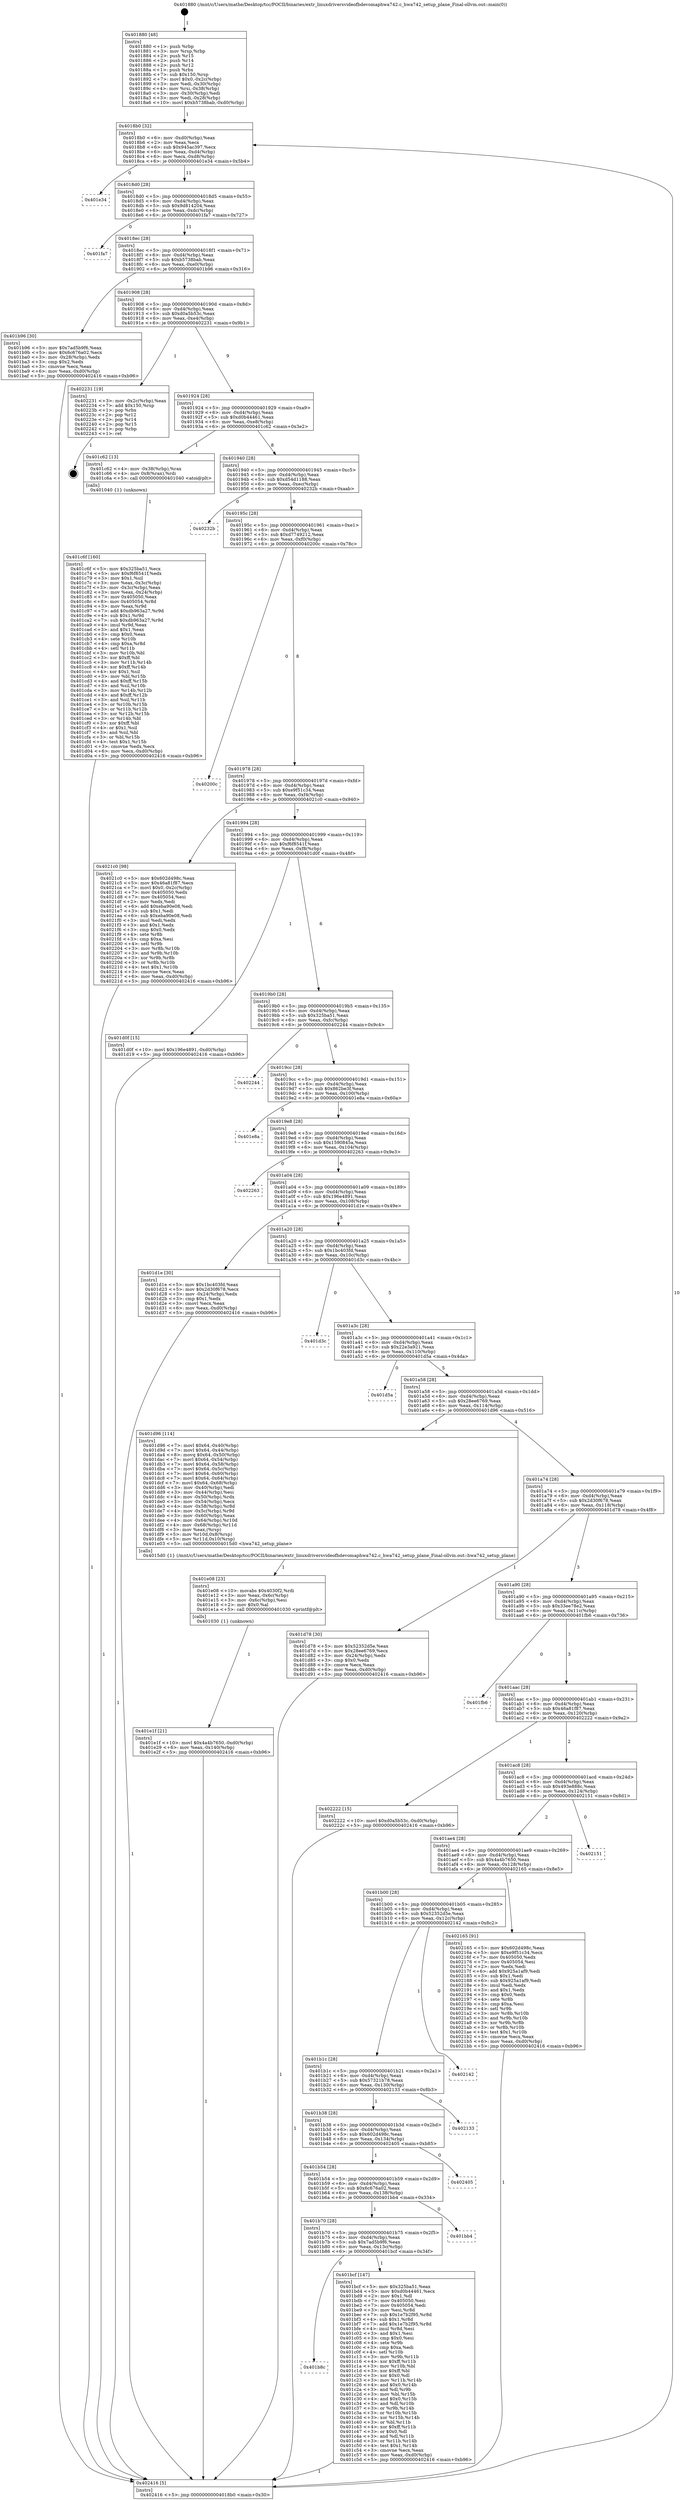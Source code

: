 digraph "0x401880" {
  label = "0x401880 (/mnt/c/Users/mathe/Desktop/tcc/POCII/binaries/extr_linuxdriversvideofbdevomaphwa742.c_hwa742_setup_plane_Final-ollvm.out::main(0))"
  labelloc = "t"
  node[shape=record]

  Entry [label="",width=0.3,height=0.3,shape=circle,fillcolor=black,style=filled]
  "0x4018b0" [label="{
     0x4018b0 [32]\l
     | [instrs]\l
     &nbsp;&nbsp;0x4018b0 \<+6\>: mov -0xd0(%rbp),%eax\l
     &nbsp;&nbsp;0x4018b6 \<+2\>: mov %eax,%ecx\l
     &nbsp;&nbsp;0x4018b8 \<+6\>: sub $0x945ac397,%ecx\l
     &nbsp;&nbsp;0x4018be \<+6\>: mov %eax,-0xd4(%rbp)\l
     &nbsp;&nbsp;0x4018c4 \<+6\>: mov %ecx,-0xd8(%rbp)\l
     &nbsp;&nbsp;0x4018ca \<+6\>: je 0000000000401e34 \<main+0x5b4\>\l
  }"]
  "0x401e34" [label="{
     0x401e34\l
  }", style=dashed]
  "0x4018d0" [label="{
     0x4018d0 [28]\l
     | [instrs]\l
     &nbsp;&nbsp;0x4018d0 \<+5\>: jmp 00000000004018d5 \<main+0x55\>\l
     &nbsp;&nbsp;0x4018d5 \<+6\>: mov -0xd4(%rbp),%eax\l
     &nbsp;&nbsp;0x4018db \<+5\>: sub $0x9d814204,%eax\l
     &nbsp;&nbsp;0x4018e0 \<+6\>: mov %eax,-0xdc(%rbp)\l
     &nbsp;&nbsp;0x4018e6 \<+6\>: je 0000000000401fa7 \<main+0x727\>\l
  }"]
  Exit [label="",width=0.3,height=0.3,shape=circle,fillcolor=black,style=filled,peripheries=2]
  "0x401fa7" [label="{
     0x401fa7\l
  }", style=dashed]
  "0x4018ec" [label="{
     0x4018ec [28]\l
     | [instrs]\l
     &nbsp;&nbsp;0x4018ec \<+5\>: jmp 00000000004018f1 \<main+0x71\>\l
     &nbsp;&nbsp;0x4018f1 \<+6\>: mov -0xd4(%rbp),%eax\l
     &nbsp;&nbsp;0x4018f7 \<+5\>: sub $0xb5738bab,%eax\l
     &nbsp;&nbsp;0x4018fc \<+6\>: mov %eax,-0xe0(%rbp)\l
     &nbsp;&nbsp;0x401902 \<+6\>: je 0000000000401b96 \<main+0x316\>\l
  }"]
  "0x401e1f" [label="{
     0x401e1f [21]\l
     | [instrs]\l
     &nbsp;&nbsp;0x401e1f \<+10\>: movl $0x4a4b7650,-0xd0(%rbp)\l
     &nbsp;&nbsp;0x401e29 \<+6\>: mov %eax,-0x140(%rbp)\l
     &nbsp;&nbsp;0x401e2f \<+5\>: jmp 0000000000402416 \<main+0xb96\>\l
  }"]
  "0x401b96" [label="{
     0x401b96 [30]\l
     | [instrs]\l
     &nbsp;&nbsp;0x401b96 \<+5\>: mov $0x7ad5b9f6,%eax\l
     &nbsp;&nbsp;0x401b9b \<+5\>: mov $0x6c676a02,%ecx\l
     &nbsp;&nbsp;0x401ba0 \<+3\>: mov -0x28(%rbp),%edx\l
     &nbsp;&nbsp;0x401ba3 \<+3\>: cmp $0x2,%edx\l
     &nbsp;&nbsp;0x401ba6 \<+3\>: cmovne %ecx,%eax\l
     &nbsp;&nbsp;0x401ba9 \<+6\>: mov %eax,-0xd0(%rbp)\l
     &nbsp;&nbsp;0x401baf \<+5\>: jmp 0000000000402416 \<main+0xb96\>\l
  }"]
  "0x401908" [label="{
     0x401908 [28]\l
     | [instrs]\l
     &nbsp;&nbsp;0x401908 \<+5\>: jmp 000000000040190d \<main+0x8d\>\l
     &nbsp;&nbsp;0x40190d \<+6\>: mov -0xd4(%rbp),%eax\l
     &nbsp;&nbsp;0x401913 \<+5\>: sub $0xd0a5b53c,%eax\l
     &nbsp;&nbsp;0x401918 \<+6\>: mov %eax,-0xe4(%rbp)\l
     &nbsp;&nbsp;0x40191e \<+6\>: je 0000000000402231 \<main+0x9b1\>\l
  }"]
  "0x402416" [label="{
     0x402416 [5]\l
     | [instrs]\l
     &nbsp;&nbsp;0x402416 \<+5\>: jmp 00000000004018b0 \<main+0x30\>\l
  }"]
  "0x401880" [label="{
     0x401880 [48]\l
     | [instrs]\l
     &nbsp;&nbsp;0x401880 \<+1\>: push %rbp\l
     &nbsp;&nbsp;0x401881 \<+3\>: mov %rsp,%rbp\l
     &nbsp;&nbsp;0x401884 \<+2\>: push %r15\l
     &nbsp;&nbsp;0x401886 \<+2\>: push %r14\l
     &nbsp;&nbsp;0x401888 \<+2\>: push %r12\l
     &nbsp;&nbsp;0x40188a \<+1\>: push %rbx\l
     &nbsp;&nbsp;0x40188b \<+7\>: sub $0x150,%rsp\l
     &nbsp;&nbsp;0x401892 \<+7\>: movl $0x0,-0x2c(%rbp)\l
     &nbsp;&nbsp;0x401899 \<+3\>: mov %edi,-0x30(%rbp)\l
     &nbsp;&nbsp;0x40189c \<+4\>: mov %rsi,-0x38(%rbp)\l
     &nbsp;&nbsp;0x4018a0 \<+3\>: mov -0x30(%rbp),%edi\l
     &nbsp;&nbsp;0x4018a3 \<+3\>: mov %edi,-0x28(%rbp)\l
     &nbsp;&nbsp;0x4018a6 \<+10\>: movl $0xb5738bab,-0xd0(%rbp)\l
  }"]
  "0x401e08" [label="{
     0x401e08 [23]\l
     | [instrs]\l
     &nbsp;&nbsp;0x401e08 \<+10\>: movabs $0x4030f2,%rdi\l
     &nbsp;&nbsp;0x401e12 \<+3\>: mov %eax,-0x6c(%rbp)\l
     &nbsp;&nbsp;0x401e15 \<+3\>: mov -0x6c(%rbp),%esi\l
     &nbsp;&nbsp;0x401e18 \<+2\>: mov $0x0,%al\l
     &nbsp;&nbsp;0x401e1a \<+5\>: call 0000000000401030 \<printf@plt\>\l
     | [calls]\l
     &nbsp;&nbsp;0x401030 \{1\} (unknown)\l
  }"]
  "0x402231" [label="{
     0x402231 [19]\l
     | [instrs]\l
     &nbsp;&nbsp;0x402231 \<+3\>: mov -0x2c(%rbp),%eax\l
     &nbsp;&nbsp;0x402234 \<+7\>: add $0x150,%rsp\l
     &nbsp;&nbsp;0x40223b \<+1\>: pop %rbx\l
     &nbsp;&nbsp;0x40223c \<+2\>: pop %r12\l
     &nbsp;&nbsp;0x40223e \<+2\>: pop %r14\l
     &nbsp;&nbsp;0x402240 \<+2\>: pop %r15\l
     &nbsp;&nbsp;0x402242 \<+1\>: pop %rbp\l
     &nbsp;&nbsp;0x402243 \<+1\>: ret\l
  }"]
  "0x401924" [label="{
     0x401924 [28]\l
     | [instrs]\l
     &nbsp;&nbsp;0x401924 \<+5\>: jmp 0000000000401929 \<main+0xa9\>\l
     &nbsp;&nbsp;0x401929 \<+6\>: mov -0xd4(%rbp),%eax\l
     &nbsp;&nbsp;0x40192f \<+5\>: sub $0xd0b44461,%eax\l
     &nbsp;&nbsp;0x401934 \<+6\>: mov %eax,-0xe8(%rbp)\l
     &nbsp;&nbsp;0x40193a \<+6\>: je 0000000000401c62 \<main+0x3e2\>\l
  }"]
  "0x401c6f" [label="{
     0x401c6f [160]\l
     | [instrs]\l
     &nbsp;&nbsp;0x401c6f \<+5\>: mov $0x325ba51,%ecx\l
     &nbsp;&nbsp;0x401c74 \<+5\>: mov $0xf6f8541f,%edx\l
     &nbsp;&nbsp;0x401c79 \<+3\>: mov $0x1,%sil\l
     &nbsp;&nbsp;0x401c7c \<+3\>: mov %eax,-0x3c(%rbp)\l
     &nbsp;&nbsp;0x401c7f \<+3\>: mov -0x3c(%rbp),%eax\l
     &nbsp;&nbsp;0x401c82 \<+3\>: mov %eax,-0x24(%rbp)\l
     &nbsp;&nbsp;0x401c85 \<+7\>: mov 0x405050,%eax\l
     &nbsp;&nbsp;0x401c8c \<+8\>: mov 0x405054,%r8d\l
     &nbsp;&nbsp;0x401c94 \<+3\>: mov %eax,%r9d\l
     &nbsp;&nbsp;0x401c97 \<+7\>: add $0xdb963a27,%r9d\l
     &nbsp;&nbsp;0x401c9e \<+4\>: sub $0x1,%r9d\l
     &nbsp;&nbsp;0x401ca2 \<+7\>: sub $0xdb963a27,%r9d\l
     &nbsp;&nbsp;0x401ca9 \<+4\>: imul %r9d,%eax\l
     &nbsp;&nbsp;0x401cad \<+3\>: and $0x1,%eax\l
     &nbsp;&nbsp;0x401cb0 \<+3\>: cmp $0x0,%eax\l
     &nbsp;&nbsp;0x401cb3 \<+4\>: sete %r10b\l
     &nbsp;&nbsp;0x401cb7 \<+4\>: cmp $0xa,%r8d\l
     &nbsp;&nbsp;0x401cbb \<+4\>: setl %r11b\l
     &nbsp;&nbsp;0x401cbf \<+3\>: mov %r10b,%bl\l
     &nbsp;&nbsp;0x401cc2 \<+3\>: xor $0xff,%bl\l
     &nbsp;&nbsp;0x401cc5 \<+3\>: mov %r11b,%r14b\l
     &nbsp;&nbsp;0x401cc8 \<+4\>: xor $0xff,%r14b\l
     &nbsp;&nbsp;0x401ccc \<+4\>: xor $0x1,%sil\l
     &nbsp;&nbsp;0x401cd0 \<+3\>: mov %bl,%r15b\l
     &nbsp;&nbsp;0x401cd3 \<+4\>: and $0xff,%r15b\l
     &nbsp;&nbsp;0x401cd7 \<+3\>: and %sil,%r10b\l
     &nbsp;&nbsp;0x401cda \<+3\>: mov %r14b,%r12b\l
     &nbsp;&nbsp;0x401cdd \<+4\>: and $0xff,%r12b\l
     &nbsp;&nbsp;0x401ce1 \<+3\>: and %sil,%r11b\l
     &nbsp;&nbsp;0x401ce4 \<+3\>: or %r10b,%r15b\l
     &nbsp;&nbsp;0x401ce7 \<+3\>: or %r11b,%r12b\l
     &nbsp;&nbsp;0x401cea \<+3\>: xor %r12b,%r15b\l
     &nbsp;&nbsp;0x401ced \<+3\>: or %r14b,%bl\l
     &nbsp;&nbsp;0x401cf0 \<+3\>: xor $0xff,%bl\l
     &nbsp;&nbsp;0x401cf3 \<+4\>: or $0x1,%sil\l
     &nbsp;&nbsp;0x401cf7 \<+3\>: and %sil,%bl\l
     &nbsp;&nbsp;0x401cfa \<+3\>: or %bl,%r15b\l
     &nbsp;&nbsp;0x401cfd \<+4\>: test $0x1,%r15b\l
     &nbsp;&nbsp;0x401d01 \<+3\>: cmovne %edx,%ecx\l
     &nbsp;&nbsp;0x401d04 \<+6\>: mov %ecx,-0xd0(%rbp)\l
     &nbsp;&nbsp;0x401d0a \<+5\>: jmp 0000000000402416 \<main+0xb96\>\l
  }"]
  "0x401c62" [label="{
     0x401c62 [13]\l
     | [instrs]\l
     &nbsp;&nbsp;0x401c62 \<+4\>: mov -0x38(%rbp),%rax\l
     &nbsp;&nbsp;0x401c66 \<+4\>: mov 0x8(%rax),%rdi\l
     &nbsp;&nbsp;0x401c6a \<+5\>: call 0000000000401040 \<atoi@plt\>\l
     | [calls]\l
     &nbsp;&nbsp;0x401040 \{1\} (unknown)\l
  }"]
  "0x401940" [label="{
     0x401940 [28]\l
     | [instrs]\l
     &nbsp;&nbsp;0x401940 \<+5\>: jmp 0000000000401945 \<main+0xc5\>\l
     &nbsp;&nbsp;0x401945 \<+6\>: mov -0xd4(%rbp),%eax\l
     &nbsp;&nbsp;0x40194b \<+5\>: sub $0xd54d1188,%eax\l
     &nbsp;&nbsp;0x401950 \<+6\>: mov %eax,-0xec(%rbp)\l
     &nbsp;&nbsp;0x401956 \<+6\>: je 000000000040232b \<main+0xaab\>\l
  }"]
  "0x401b8c" [label="{
     0x401b8c\l
  }", style=dashed]
  "0x40232b" [label="{
     0x40232b\l
  }", style=dashed]
  "0x40195c" [label="{
     0x40195c [28]\l
     | [instrs]\l
     &nbsp;&nbsp;0x40195c \<+5\>: jmp 0000000000401961 \<main+0xe1\>\l
     &nbsp;&nbsp;0x401961 \<+6\>: mov -0xd4(%rbp),%eax\l
     &nbsp;&nbsp;0x401967 \<+5\>: sub $0xd7749212,%eax\l
     &nbsp;&nbsp;0x40196c \<+6\>: mov %eax,-0xf0(%rbp)\l
     &nbsp;&nbsp;0x401972 \<+6\>: je 000000000040200c \<main+0x78c\>\l
  }"]
  "0x401bcf" [label="{
     0x401bcf [147]\l
     | [instrs]\l
     &nbsp;&nbsp;0x401bcf \<+5\>: mov $0x325ba51,%eax\l
     &nbsp;&nbsp;0x401bd4 \<+5\>: mov $0xd0b44461,%ecx\l
     &nbsp;&nbsp;0x401bd9 \<+2\>: mov $0x1,%dl\l
     &nbsp;&nbsp;0x401bdb \<+7\>: mov 0x405050,%esi\l
     &nbsp;&nbsp;0x401be2 \<+7\>: mov 0x405054,%edi\l
     &nbsp;&nbsp;0x401be9 \<+3\>: mov %esi,%r8d\l
     &nbsp;&nbsp;0x401bec \<+7\>: sub $0x1e7b2f95,%r8d\l
     &nbsp;&nbsp;0x401bf3 \<+4\>: sub $0x1,%r8d\l
     &nbsp;&nbsp;0x401bf7 \<+7\>: add $0x1e7b2f95,%r8d\l
     &nbsp;&nbsp;0x401bfe \<+4\>: imul %r8d,%esi\l
     &nbsp;&nbsp;0x401c02 \<+3\>: and $0x1,%esi\l
     &nbsp;&nbsp;0x401c05 \<+3\>: cmp $0x0,%esi\l
     &nbsp;&nbsp;0x401c08 \<+4\>: sete %r9b\l
     &nbsp;&nbsp;0x401c0c \<+3\>: cmp $0xa,%edi\l
     &nbsp;&nbsp;0x401c0f \<+4\>: setl %r10b\l
     &nbsp;&nbsp;0x401c13 \<+3\>: mov %r9b,%r11b\l
     &nbsp;&nbsp;0x401c16 \<+4\>: xor $0xff,%r11b\l
     &nbsp;&nbsp;0x401c1a \<+3\>: mov %r10b,%bl\l
     &nbsp;&nbsp;0x401c1d \<+3\>: xor $0xff,%bl\l
     &nbsp;&nbsp;0x401c20 \<+3\>: xor $0x0,%dl\l
     &nbsp;&nbsp;0x401c23 \<+3\>: mov %r11b,%r14b\l
     &nbsp;&nbsp;0x401c26 \<+4\>: and $0x0,%r14b\l
     &nbsp;&nbsp;0x401c2a \<+3\>: and %dl,%r9b\l
     &nbsp;&nbsp;0x401c2d \<+3\>: mov %bl,%r15b\l
     &nbsp;&nbsp;0x401c30 \<+4\>: and $0x0,%r15b\l
     &nbsp;&nbsp;0x401c34 \<+3\>: and %dl,%r10b\l
     &nbsp;&nbsp;0x401c37 \<+3\>: or %r9b,%r14b\l
     &nbsp;&nbsp;0x401c3a \<+3\>: or %r10b,%r15b\l
     &nbsp;&nbsp;0x401c3d \<+3\>: xor %r15b,%r14b\l
     &nbsp;&nbsp;0x401c40 \<+3\>: or %bl,%r11b\l
     &nbsp;&nbsp;0x401c43 \<+4\>: xor $0xff,%r11b\l
     &nbsp;&nbsp;0x401c47 \<+3\>: or $0x0,%dl\l
     &nbsp;&nbsp;0x401c4a \<+3\>: and %dl,%r11b\l
     &nbsp;&nbsp;0x401c4d \<+3\>: or %r11b,%r14b\l
     &nbsp;&nbsp;0x401c50 \<+4\>: test $0x1,%r14b\l
     &nbsp;&nbsp;0x401c54 \<+3\>: cmovne %ecx,%eax\l
     &nbsp;&nbsp;0x401c57 \<+6\>: mov %eax,-0xd0(%rbp)\l
     &nbsp;&nbsp;0x401c5d \<+5\>: jmp 0000000000402416 \<main+0xb96\>\l
  }"]
  "0x40200c" [label="{
     0x40200c\l
  }", style=dashed]
  "0x401978" [label="{
     0x401978 [28]\l
     | [instrs]\l
     &nbsp;&nbsp;0x401978 \<+5\>: jmp 000000000040197d \<main+0xfd\>\l
     &nbsp;&nbsp;0x40197d \<+6\>: mov -0xd4(%rbp),%eax\l
     &nbsp;&nbsp;0x401983 \<+5\>: sub $0xe9f51c34,%eax\l
     &nbsp;&nbsp;0x401988 \<+6\>: mov %eax,-0xf4(%rbp)\l
     &nbsp;&nbsp;0x40198e \<+6\>: je 00000000004021c0 \<main+0x940\>\l
  }"]
  "0x401b70" [label="{
     0x401b70 [28]\l
     | [instrs]\l
     &nbsp;&nbsp;0x401b70 \<+5\>: jmp 0000000000401b75 \<main+0x2f5\>\l
     &nbsp;&nbsp;0x401b75 \<+6\>: mov -0xd4(%rbp),%eax\l
     &nbsp;&nbsp;0x401b7b \<+5\>: sub $0x7ad5b9f6,%eax\l
     &nbsp;&nbsp;0x401b80 \<+6\>: mov %eax,-0x13c(%rbp)\l
     &nbsp;&nbsp;0x401b86 \<+6\>: je 0000000000401bcf \<main+0x34f\>\l
  }"]
  "0x4021c0" [label="{
     0x4021c0 [98]\l
     | [instrs]\l
     &nbsp;&nbsp;0x4021c0 \<+5\>: mov $0x602d498c,%eax\l
     &nbsp;&nbsp;0x4021c5 \<+5\>: mov $0x46a81f87,%ecx\l
     &nbsp;&nbsp;0x4021ca \<+7\>: movl $0x0,-0x2c(%rbp)\l
     &nbsp;&nbsp;0x4021d1 \<+7\>: mov 0x405050,%edx\l
     &nbsp;&nbsp;0x4021d8 \<+7\>: mov 0x405054,%esi\l
     &nbsp;&nbsp;0x4021df \<+2\>: mov %edx,%edi\l
     &nbsp;&nbsp;0x4021e1 \<+6\>: add $0xeba90e08,%edi\l
     &nbsp;&nbsp;0x4021e7 \<+3\>: sub $0x1,%edi\l
     &nbsp;&nbsp;0x4021ea \<+6\>: sub $0xeba90e08,%edi\l
     &nbsp;&nbsp;0x4021f0 \<+3\>: imul %edi,%edx\l
     &nbsp;&nbsp;0x4021f3 \<+3\>: and $0x1,%edx\l
     &nbsp;&nbsp;0x4021f6 \<+3\>: cmp $0x0,%edx\l
     &nbsp;&nbsp;0x4021f9 \<+4\>: sete %r8b\l
     &nbsp;&nbsp;0x4021fd \<+3\>: cmp $0xa,%esi\l
     &nbsp;&nbsp;0x402200 \<+4\>: setl %r9b\l
     &nbsp;&nbsp;0x402204 \<+3\>: mov %r8b,%r10b\l
     &nbsp;&nbsp;0x402207 \<+3\>: and %r9b,%r10b\l
     &nbsp;&nbsp;0x40220a \<+3\>: xor %r9b,%r8b\l
     &nbsp;&nbsp;0x40220d \<+3\>: or %r8b,%r10b\l
     &nbsp;&nbsp;0x402210 \<+4\>: test $0x1,%r10b\l
     &nbsp;&nbsp;0x402214 \<+3\>: cmovne %ecx,%eax\l
     &nbsp;&nbsp;0x402217 \<+6\>: mov %eax,-0xd0(%rbp)\l
     &nbsp;&nbsp;0x40221d \<+5\>: jmp 0000000000402416 \<main+0xb96\>\l
  }"]
  "0x401994" [label="{
     0x401994 [28]\l
     | [instrs]\l
     &nbsp;&nbsp;0x401994 \<+5\>: jmp 0000000000401999 \<main+0x119\>\l
     &nbsp;&nbsp;0x401999 \<+6\>: mov -0xd4(%rbp),%eax\l
     &nbsp;&nbsp;0x40199f \<+5\>: sub $0xf6f8541f,%eax\l
     &nbsp;&nbsp;0x4019a4 \<+6\>: mov %eax,-0xf8(%rbp)\l
     &nbsp;&nbsp;0x4019aa \<+6\>: je 0000000000401d0f \<main+0x48f\>\l
  }"]
  "0x401bb4" [label="{
     0x401bb4\l
  }", style=dashed]
  "0x401d0f" [label="{
     0x401d0f [15]\l
     | [instrs]\l
     &nbsp;&nbsp;0x401d0f \<+10\>: movl $0x196e4891,-0xd0(%rbp)\l
     &nbsp;&nbsp;0x401d19 \<+5\>: jmp 0000000000402416 \<main+0xb96\>\l
  }"]
  "0x4019b0" [label="{
     0x4019b0 [28]\l
     | [instrs]\l
     &nbsp;&nbsp;0x4019b0 \<+5\>: jmp 00000000004019b5 \<main+0x135\>\l
     &nbsp;&nbsp;0x4019b5 \<+6\>: mov -0xd4(%rbp),%eax\l
     &nbsp;&nbsp;0x4019bb \<+5\>: sub $0x325ba51,%eax\l
     &nbsp;&nbsp;0x4019c0 \<+6\>: mov %eax,-0xfc(%rbp)\l
     &nbsp;&nbsp;0x4019c6 \<+6\>: je 0000000000402244 \<main+0x9c4\>\l
  }"]
  "0x401b54" [label="{
     0x401b54 [28]\l
     | [instrs]\l
     &nbsp;&nbsp;0x401b54 \<+5\>: jmp 0000000000401b59 \<main+0x2d9\>\l
     &nbsp;&nbsp;0x401b59 \<+6\>: mov -0xd4(%rbp),%eax\l
     &nbsp;&nbsp;0x401b5f \<+5\>: sub $0x6c676a02,%eax\l
     &nbsp;&nbsp;0x401b64 \<+6\>: mov %eax,-0x138(%rbp)\l
     &nbsp;&nbsp;0x401b6a \<+6\>: je 0000000000401bb4 \<main+0x334\>\l
  }"]
  "0x402244" [label="{
     0x402244\l
  }", style=dashed]
  "0x4019cc" [label="{
     0x4019cc [28]\l
     | [instrs]\l
     &nbsp;&nbsp;0x4019cc \<+5\>: jmp 00000000004019d1 \<main+0x151\>\l
     &nbsp;&nbsp;0x4019d1 \<+6\>: mov -0xd4(%rbp),%eax\l
     &nbsp;&nbsp;0x4019d7 \<+5\>: sub $0x862be3f,%eax\l
     &nbsp;&nbsp;0x4019dc \<+6\>: mov %eax,-0x100(%rbp)\l
     &nbsp;&nbsp;0x4019e2 \<+6\>: je 0000000000401e8a \<main+0x60a\>\l
  }"]
  "0x402405" [label="{
     0x402405\l
  }", style=dashed]
  "0x401e8a" [label="{
     0x401e8a\l
  }", style=dashed]
  "0x4019e8" [label="{
     0x4019e8 [28]\l
     | [instrs]\l
     &nbsp;&nbsp;0x4019e8 \<+5\>: jmp 00000000004019ed \<main+0x16d\>\l
     &nbsp;&nbsp;0x4019ed \<+6\>: mov -0xd4(%rbp),%eax\l
     &nbsp;&nbsp;0x4019f3 \<+5\>: sub $0x1590845a,%eax\l
     &nbsp;&nbsp;0x4019f8 \<+6\>: mov %eax,-0x104(%rbp)\l
     &nbsp;&nbsp;0x4019fe \<+6\>: je 0000000000402263 \<main+0x9e3\>\l
  }"]
  "0x401b38" [label="{
     0x401b38 [28]\l
     | [instrs]\l
     &nbsp;&nbsp;0x401b38 \<+5\>: jmp 0000000000401b3d \<main+0x2bd\>\l
     &nbsp;&nbsp;0x401b3d \<+6\>: mov -0xd4(%rbp),%eax\l
     &nbsp;&nbsp;0x401b43 \<+5\>: sub $0x602d498c,%eax\l
     &nbsp;&nbsp;0x401b48 \<+6\>: mov %eax,-0x134(%rbp)\l
     &nbsp;&nbsp;0x401b4e \<+6\>: je 0000000000402405 \<main+0xb85\>\l
  }"]
  "0x402263" [label="{
     0x402263\l
  }", style=dashed]
  "0x401a04" [label="{
     0x401a04 [28]\l
     | [instrs]\l
     &nbsp;&nbsp;0x401a04 \<+5\>: jmp 0000000000401a09 \<main+0x189\>\l
     &nbsp;&nbsp;0x401a09 \<+6\>: mov -0xd4(%rbp),%eax\l
     &nbsp;&nbsp;0x401a0f \<+5\>: sub $0x196e4891,%eax\l
     &nbsp;&nbsp;0x401a14 \<+6\>: mov %eax,-0x108(%rbp)\l
     &nbsp;&nbsp;0x401a1a \<+6\>: je 0000000000401d1e \<main+0x49e\>\l
  }"]
  "0x402133" [label="{
     0x402133\l
  }", style=dashed]
  "0x401d1e" [label="{
     0x401d1e [30]\l
     | [instrs]\l
     &nbsp;&nbsp;0x401d1e \<+5\>: mov $0x1bc403fd,%eax\l
     &nbsp;&nbsp;0x401d23 \<+5\>: mov $0x2d30f678,%ecx\l
     &nbsp;&nbsp;0x401d28 \<+3\>: mov -0x24(%rbp),%edx\l
     &nbsp;&nbsp;0x401d2b \<+3\>: cmp $0x1,%edx\l
     &nbsp;&nbsp;0x401d2e \<+3\>: cmovl %ecx,%eax\l
     &nbsp;&nbsp;0x401d31 \<+6\>: mov %eax,-0xd0(%rbp)\l
     &nbsp;&nbsp;0x401d37 \<+5\>: jmp 0000000000402416 \<main+0xb96\>\l
  }"]
  "0x401a20" [label="{
     0x401a20 [28]\l
     | [instrs]\l
     &nbsp;&nbsp;0x401a20 \<+5\>: jmp 0000000000401a25 \<main+0x1a5\>\l
     &nbsp;&nbsp;0x401a25 \<+6\>: mov -0xd4(%rbp),%eax\l
     &nbsp;&nbsp;0x401a2b \<+5\>: sub $0x1bc403fd,%eax\l
     &nbsp;&nbsp;0x401a30 \<+6\>: mov %eax,-0x10c(%rbp)\l
     &nbsp;&nbsp;0x401a36 \<+6\>: je 0000000000401d3c \<main+0x4bc\>\l
  }"]
  "0x401b1c" [label="{
     0x401b1c [28]\l
     | [instrs]\l
     &nbsp;&nbsp;0x401b1c \<+5\>: jmp 0000000000401b21 \<main+0x2a1\>\l
     &nbsp;&nbsp;0x401b21 \<+6\>: mov -0xd4(%rbp),%eax\l
     &nbsp;&nbsp;0x401b27 \<+5\>: sub $0x57321b78,%eax\l
     &nbsp;&nbsp;0x401b2c \<+6\>: mov %eax,-0x130(%rbp)\l
     &nbsp;&nbsp;0x401b32 \<+6\>: je 0000000000402133 \<main+0x8b3\>\l
  }"]
  "0x401d3c" [label="{
     0x401d3c\l
  }", style=dashed]
  "0x401a3c" [label="{
     0x401a3c [28]\l
     | [instrs]\l
     &nbsp;&nbsp;0x401a3c \<+5\>: jmp 0000000000401a41 \<main+0x1c1\>\l
     &nbsp;&nbsp;0x401a41 \<+6\>: mov -0xd4(%rbp),%eax\l
     &nbsp;&nbsp;0x401a47 \<+5\>: sub $0x22e3a921,%eax\l
     &nbsp;&nbsp;0x401a4c \<+6\>: mov %eax,-0x110(%rbp)\l
     &nbsp;&nbsp;0x401a52 \<+6\>: je 0000000000401d5a \<main+0x4da\>\l
  }"]
  "0x402142" [label="{
     0x402142\l
  }", style=dashed]
  "0x401d5a" [label="{
     0x401d5a\l
  }", style=dashed]
  "0x401a58" [label="{
     0x401a58 [28]\l
     | [instrs]\l
     &nbsp;&nbsp;0x401a58 \<+5\>: jmp 0000000000401a5d \<main+0x1dd\>\l
     &nbsp;&nbsp;0x401a5d \<+6\>: mov -0xd4(%rbp),%eax\l
     &nbsp;&nbsp;0x401a63 \<+5\>: sub $0x28ee6769,%eax\l
     &nbsp;&nbsp;0x401a68 \<+6\>: mov %eax,-0x114(%rbp)\l
     &nbsp;&nbsp;0x401a6e \<+6\>: je 0000000000401d96 \<main+0x516\>\l
  }"]
  "0x401b00" [label="{
     0x401b00 [28]\l
     | [instrs]\l
     &nbsp;&nbsp;0x401b00 \<+5\>: jmp 0000000000401b05 \<main+0x285\>\l
     &nbsp;&nbsp;0x401b05 \<+6\>: mov -0xd4(%rbp),%eax\l
     &nbsp;&nbsp;0x401b0b \<+5\>: sub $0x52352d5e,%eax\l
     &nbsp;&nbsp;0x401b10 \<+6\>: mov %eax,-0x12c(%rbp)\l
     &nbsp;&nbsp;0x401b16 \<+6\>: je 0000000000402142 \<main+0x8c2\>\l
  }"]
  "0x401d96" [label="{
     0x401d96 [114]\l
     | [instrs]\l
     &nbsp;&nbsp;0x401d96 \<+7\>: movl $0x64,-0x40(%rbp)\l
     &nbsp;&nbsp;0x401d9d \<+7\>: movl $0x64,-0x44(%rbp)\l
     &nbsp;&nbsp;0x401da4 \<+8\>: movq $0x64,-0x50(%rbp)\l
     &nbsp;&nbsp;0x401dac \<+7\>: movl $0x64,-0x54(%rbp)\l
     &nbsp;&nbsp;0x401db3 \<+7\>: movl $0x64,-0x58(%rbp)\l
     &nbsp;&nbsp;0x401dba \<+7\>: movl $0x64,-0x5c(%rbp)\l
     &nbsp;&nbsp;0x401dc1 \<+7\>: movl $0x64,-0x60(%rbp)\l
     &nbsp;&nbsp;0x401dc8 \<+7\>: movl $0x64,-0x64(%rbp)\l
     &nbsp;&nbsp;0x401dcf \<+7\>: movl $0x64,-0x68(%rbp)\l
     &nbsp;&nbsp;0x401dd6 \<+3\>: mov -0x40(%rbp),%edi\l
     &nbsp;&nbsp;0x401dd9 \<+3\>: mov -0x44(%rbp),%esi\l
     &nbsp;&nbsp;0x401ddc \<+4\>: mov -0x50(%rbp),%rdx\l
     &nbsp;&nbsp;0x401de0 \<+3\>: mov -0x54(%rbp),%ecx\l
     &nbsp;&nbsp;0x401de3 \<+4\>: mov -0x58(%rbp),%r8d\l
     &nbsp;&nbsp;0x401de7 \<+4\>: mov -0x5c(%rbp),%r9d\l
     &nbsp;&nbsp;0x401deb \<+3\>: mov -0x60(%rbp),%eax\l
     &nbsp;&nbsp;0x401dee \<+4\>: mov -0x64(%rbp),%r10d\l
     &nbsp;&nbsp;0x401df2 \<+4\>: mov -0x68(%rbp),%r11d\l
     &nbsp;&nbsp;0x401df6 \<+3\>: mov %eax,(%rsp)\l
     &nbsp;&nbsp;0x401df9 \<+5\>: mov %r10d,0x8(%rsp)\l
     &nbsp;&nbsp;0x401dfe \<+5\>: mov %r11d,0x10(%rsp)\l
     &nbsp;&nbsp;0x401e03 \<+5\>: call 00000000004015d0 \<hwa742_setup_plane\>\l
     | [calls]\l
     &nbsp;&nbsp;0x4015d0 \{1\} (/mnt/c/Users/mathe/Desktop/tcc/POCII/binaries/extr_linuxdriversvideofbdevomaphwa742.c_hwa742_setup_plane_Final-ollvm.out::hwa742_setup_plane)\l
  }"]
  "0x401a74" [label="{
     0x401a74 [28]\l
     | [instrs]\l
     &nbsp;&nbsp;0x401a74 \<+5\>: jmp 0000000000401a79 \<main+0x1f9\>\l
     &nbsp;&nbsp;0x401a79 \<+6\>: mov -0xd4(%rbp),%eax\l
     &nbsp;&nbsp;0x401a7f \<+5\>: sub $0x2d30f678,%eax\l
     &nbsp;&nbsp;0x401a84 \<+6\>: mov %eax,-0x118(%rbp)\l
     &nbsp;&nbsp;0x401a8a \<+6\>: je 0000000000401d78 \<main+0x4f8\>\l
  }"]
  "0x402165" [label="{
     0x402165 [91]\l
     | [instrs]\l
     &nbsp;&nbsp;0x402165 \<+5\>: mov $0x602d498c,%eax\l
     &nbsp;&nbsp;0x40216a \<+5\>: mov $0xe9f51c34,%ecx\l
     &nbsp;&nbsp;0x40216f \<+7\>: mov 0x405050,%edx\l
     &nbsp;&nbsp;0x402176 \<+7\>: mov 0x405054,%esi\l
     &nbsp;&nbsp;0x40217d \<+2\>: mov %edx,%edi\l
     &nbsp;&nbsp;0x40217f \<+6\>: add $0x925a1af9,%edi\l
     &nbsp;&nbsp;0x402185 \<+3\>: sub $0x1,%edi\l
     &nbsp;&nbsp;0x402188 \<+6\>: sub $0x925a1af9,%edi\l
     &nbsp;&nbsp;0x40218e \<+3\>: imul %edi,%edx\l
     &nbsp;&nbsp;0x402191 \<+3\>: and $0x1,%edx\l
     &nbsp;&nbsp;0x402194 \<+3\>: cmp $0x0,%edx\l
     &nbsp;&nbsp;0x402197 \<+4\>: sete %r8b\l
     &nbsp;&nbsp;0x40219b \<+3\>: cmp $0xa,%esi\l
     &nbsp;&nbsp;0x40219e \<+4\>: setl %r9b\l
     &nbsp;&nbsp;0x4021a2 \<+3\>: mov %r8b,%r10b\l
     &nbsp;&nbsp;0x4021a5 \<+3\>: and %r9b,%r10b\l
     &nbsp;&nbsp;0x4021a8 \<+3\>: xor %r9b,%r8b\l
     &nbsp;&nbsp;0x4021ab \<+3\>: or %r8b,%r10b\l
     &nbsp;&nbsp;0x4021ae \<+4\>: test $0x1,%r10b\l
     &nbsp;&nbsp;0x4021b2 \<+3\>: cmovne %ecx,%eax\l
     &nbsp;&nbsp;0x4021b5 \<+6\>: mov %eax,-0xd0(%rbp)\l
     &nbsp;&nbsp;0x4021bb \<+5\>: jmp 0000000000402416 \<main+0xb96\>\l
  }"]
  "0x401d78" [label="{
     0x401d78 [30]\l
     | [instrs]\l
     &nbsp;&nbsp;0x401d78 \<+5\>: mov $0x52352d5e,%eax\l
     &nbsp;&nbsp;0x401d7d \<+5\>: mov $0x28ee6769,%ecx\l
     &nbsp;&nbsp;0x401d82 \<+3\>: mov -0x24(%rbp),%edx\l
     &nbsp;&nbsp;0x401d85 \<+3\>: cmp $0x0,%edx\l
     &nbsp;&nbsp;0x401d88 \<+3\>: cmove %ecx,%eax\l
     &nbsp;&nbsp;0x401d8b \<+6\>: mov %eax,-0xd0(%rbp)\l
     &nbsp;&nbsp;0x401d91 \<+5\>: jmp 0000000000402416 \<main+0xb96\>\l
  }"]
  "0x401a90" [label="{
     0x401a90 [28]\l
     | [instrs]\l
     &nbsp;&nbsp;0x401a90 \<+5\>: jmp 0000000000401a95 \<main+0x215\>\l
     &nbsp;&nbsp;0x401a95 \<+6\>: mov -0xd4(%rbp),%eax\l
     &nbsp;&nbsp;0x401a9b \<+5\>: sub $0x33ee78e2,%eax\l
     &nbsp;&nbsp;0x401aa0 \<+6\>: mov %eax,-0x11c(%rbp)\l
     &nbsp;&nbsp;0x401aa6 \<+6\>: je 0000000000401fb6 \<main+0x736\>\l
  }"]
  "0x401ae4" [label="{
     0x401ae4 [28]\l
     | [instrs]\l
     &nbsp;&nbsp;0x401ae4 \<+5\>: jmp 0000000000401ae9 \<main+0x269\>\l
     &nbsp;&nbsp;0x401ae9 \<+6\>: mov -0xd4(%rbp),%eax\l
     &nbsp;&nbsp;0x401aef \<+5\>: sub $0x4a4b7650,%eax\l
     &nbsp;&nbsp;0x401af4 \<+6\>: mov %eax,-0x128(%rbp)\l
     &nbsp;&nbsp;0x401afa \<+6\>: je 0000000000402165 \<main+0x8e5\>\l
  }"]
  "0x401fb6" [label="{
     0x401fb6\l
  }", style=dashed]
  "0x401aac" [label="{
     0x401aac [28]\l
     | [instrs]\l
     &nbsp;&nbsp;0x401aac \<+5\>: jmp 0000000000401ab1 \<main+0x231\>\l
     &nbsp;&nbsp;0x401ab1 \<+6\>: mov -0xd4(%rbp),%eax\l
     &nbsp;&nbsp;0x401ab7 \<+5\>: sub $0x46a81f87,%eax\l
     &nbsp;&nbsp;0x401abc \<+6\>: mov %eax,-0x120(%rbp)\l
     &nbsp;&nbsp;0x401ac2 \<+6\>: je 0000000000402222 \<main+0x9a2\>\l
  }"]
  "0x402151" [label="{
     0x402151\l
  }", style=dashed]
  "0x402222" [label="{
     0x402222 [15]\l
     | [instrs]\l
     &nbsp;&nbsp;0x402222 \<+10\>: movl $0xd0a5b53c,-0xd0(%rbp)\l
     &nbsp;&nbsp;0x40222c \<+5\>: jmp 0000000000402416 \<main+0xb96\>\l
  }"]
  "0x401ac8" [label="{
     0x401ac8 [28]\l
     | [instrs]\l
     &nbsp;&nbsp;0x401ac8 \<+5\>: jmp 0000000000401acd \<main+0x24d\>\l
     &nbsp;&nbsp;0x401acd \<+6\>: mov -0xd4(%rbp),%eax\l
     &nbsp;&nbsp;0x401ad3 \<+5\>: sub $0x493e888c,%eax\l
     &nbsp;&nbsp;0x401ad8 \<+6\>: mov %eax,-0x124(%rbp)\l
     &nbsp;&nbsp;0x401ade \<+6\>: je 0000000000402151 \<main+0x8d1\>\l
  }"]
  Entry -> "0x401880" [label=" 1"]
  "0x4018b0" -> "0x401e34" [label=" 0"]
  "0x4018b0" -> "0x4018d0" [label=" 11"]
  "0x402231" -> Exit [label=" 1"]
  "0x4018d0" -> "0x401fa7" [label=" 0"]
  "0x4018d0" -> "0x4018ec" [label=" 11"]
  "0x402222" -> "0x402416" [label=" 1"]
  "0x4018ec" -> "0x401b96" [label=" 1"]
  "0x4018ec" -> "0x401908" [label=" 10"]
  "0x401b96" -> "0x402416" [label=" 1"]
  "0x401880" -> "0x4018b0" [label=" 1"]
  "0x402416" -> "0x4018b0" [label=" 10"]
  "0x4021c0" -> "0x402416" [label=" 1"]
  "0x401908" -> "0x402231" [label=" 1"]
  "0x401908" -> "0x401924" [label=" 9"]
  "0x402165" -> "0x402416" [label=" 1"]
  "0x401924" -> "0x401c62" [label=" 1"]
  "0x401924" -> "0x401940" [label=" 8"]
  "0x401e1f" -> "0x402416" [label=" 1"]
  "0x401940" -> "0x40232b" [label=" 0"]
  "0x401940" -> "0x40195c" [label=" 8"]
  "0x401e08" -> "0x401e1f" [label=" 1"]
  "0x40195c" -> "0x40200c" [label=" 0"]
  "0x40195c" -> "0x401978" [label=" 8"]
  "0x401d96" -> "0x401e08" [label=" 1"]
  "0x401978" -> "0x4021c0" [label=" 1"]
  "0x401978" -> "0x401994" [label=" 7"]
  "0x401d1e" -> "0x402416" [label=" 1"]
  "0x401994" -> "0x401d0f" [label=" 1"]
  "0x401994" -> "0x4019b0" [label=" 6"]
  "0x401d0f" -> "0x402416" [label=" 1"]
  "0x4019b0" -> "0x402244" [label=" 0"]
  "0x4019b0" -> "0x4019cc" [label=" 6"]
  "0x401c62" -> "0x401c6f" [label=" 1"]
  "0x4019cc" -> "0x401e8a" [label=" 0"]
  "0x4019cc" -> "0x4019e8" [label=" 6"]
  "0x401bcf" -> "0x402416" [label=" 1"]
  "0x4019e8" -> "0x402263" [label=" 0"]
  "0x4019e8" -> "0x401a04" [label=" 6"]
  "0x401b70" -> "0x401bcf" [label=" 1"]
  "0x401a04" -> "0x401d1e" [label=" 1"]
  "0x401a04" -> "0x401a20" [label=" 5"]
  "0x401d78" -> "0x402416" [label=" 1"]
  "0x401a20" -> "0x401d3c" [label=" 0"]
  "0x401a20" -> "0x401a3c" [label=" 5"]
  "0x401b54" -> "0x401bb4" [label=" 0"]
  "0x401a3c" -> "0x401d5a" [label=" 0"]
  "0x401a3c" -> "0x401a58" [label=" 5"]
  "0x401c6f" -> "0x402416" [label=" 1"]
  "0x401a58" -> "0x401d96" [label=" 1"]
  "0x401a58" -> "0x401a74" [label=" 4"]
  "0x401b38" -> "0x402405" [label=" 0"]
  "0x401a74" -> "0x401d78" [label=" 1"]
  "0x401a74" -> "0x401a90" [label=" 3"]
  "0x401b70" -> "0x401b8c" [label=" 0"]
  "0x401a90" -> "0x401fb6" [label=" 0"]
  "0x401a90" -> "0x401aac" [label=" 3"]
  "0x401b1c" -> "0x402133" [label=" 0"]
  "0x401aac" -> "0x402222" [label=" 1"]
  "0x401aac" -> "0x401ac8" [label=" 2"]
  "0x401b54" -> "0x401b70" [label=" 1"]
  "0x401ac8" -> "0x402151" [label=" 0"]
  "0x401ac8" -> "0x401ae4" [label=" 2"]
  "0x401b1c" -> "0x401b38" [label=" 1"]
  "0x401ae4" -> "0x402165" [label=" 1"]
  "0x401ae4" -> "0x401b00" [label=" 1"]
  "0x401b38" -> "0x401b54" [label=" 1"]
  "0x401b00" -> "0x402142" [label=" 0"]
  "0x401b00" -> "0x401b1c" [label=" 1"]
}
